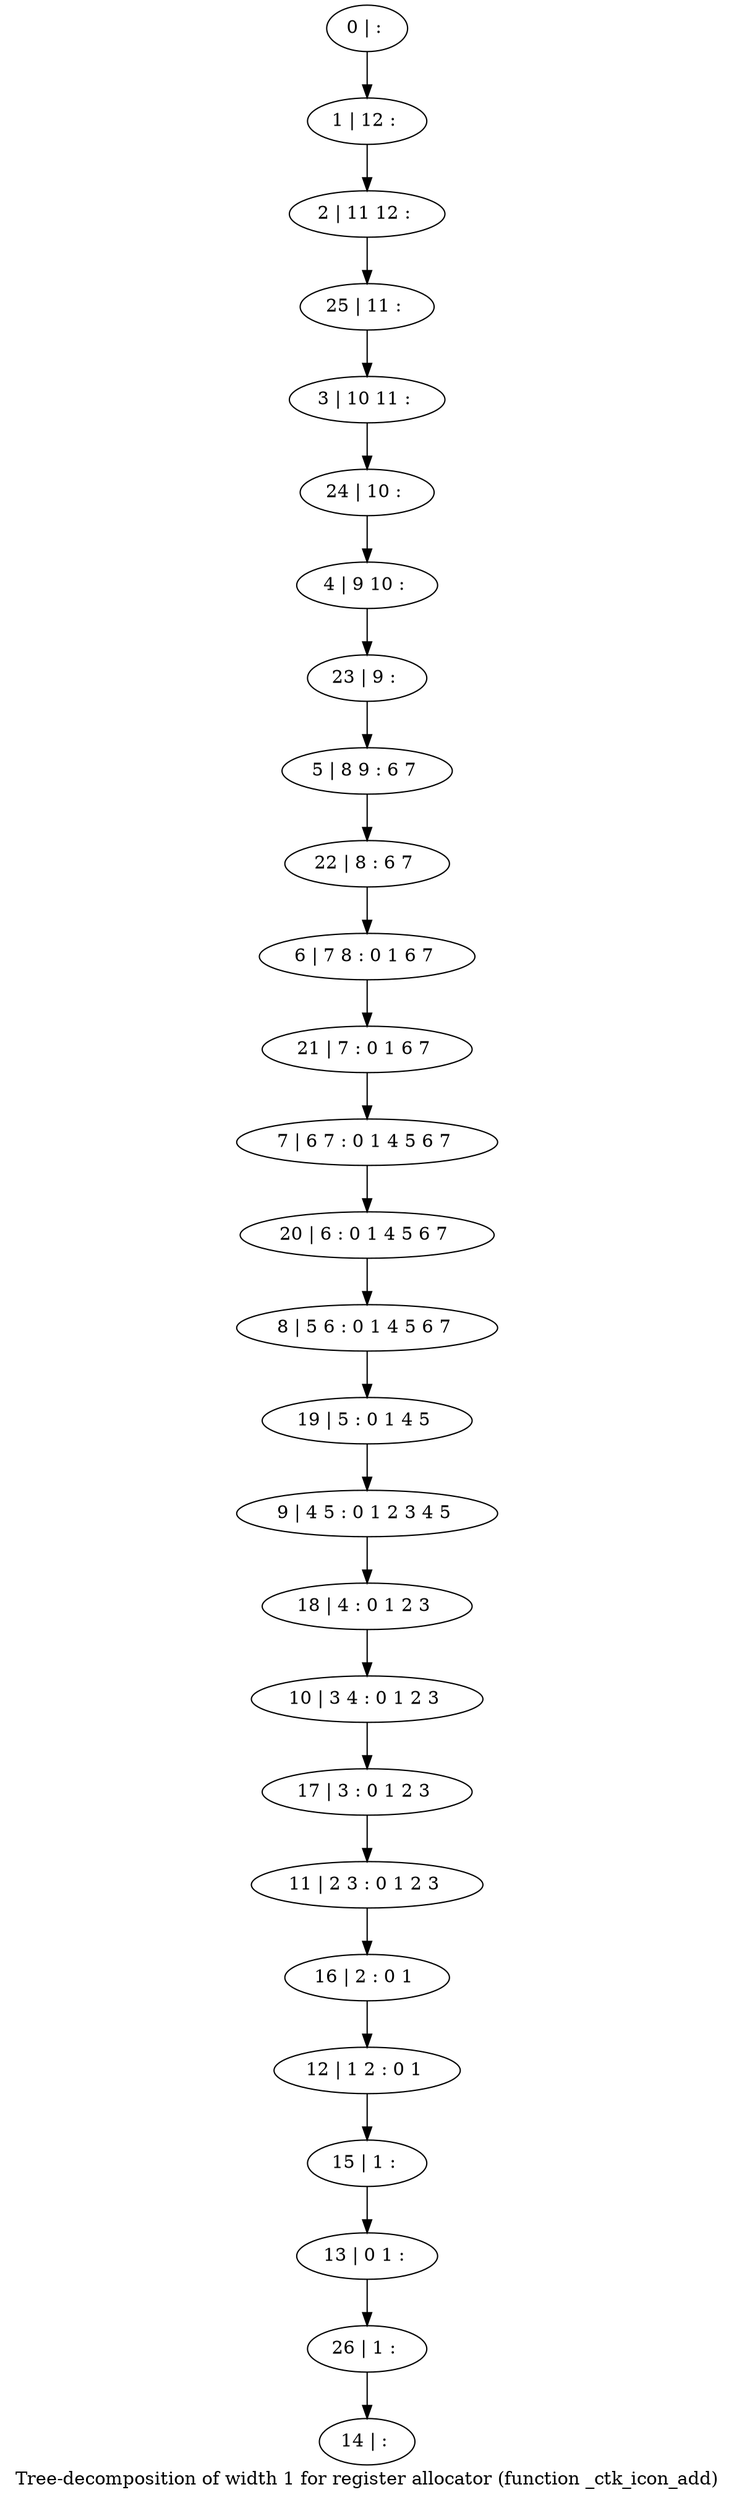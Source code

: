 digraph G {
graph [label="Tree-decomposition of width 1 for register allocator (function _ctk_icon_add)"]
0[label="0 | : "];
1[label="1 | 12 : "];
2[label="2 | 11 12 : "];
3[label="3 | 10 11 : "];
4[label="4 | 9 10 : "];
5[label="5 | 8 9 : 6 7 "];
6[label="6 | 7 8 : 0 1 6 7 "];
7[label="7 | 6 7 : 0 1 4 5 6 7 "];
8[label="8 | 5 6 : 0 1 4 5 6 7 "];
9[label="9 | 4 5 : 0 1 2 3 4 5 "];
10[label="10 | 3 4 : 0 1 2 3 "];
11[label="11 | 2 3 : 0 1 2 3 "];
12[label="12 | 1 2 : 0 1 "];
13[label="13 | 0 1 : "];
14[label="14 | : "];
15[label="15 | 1 : "];
16[label="16 | 2 : 0 1 "];
17[label="17 | 3 : 0 1 2 3 "];
18[label="18 | 4 : 0 1 2 3 "];
19[label="19 | 5 : 0 1 4 5 "];
20[label="20 | 6 : 0 1 4 5 6 7 "];
21[label="21 | 7 : 0 1 6 7 "];
22[label="22 | 8 : 6 7 "];
23[label="23 | 9 : "];
24[label="24 | 10 : "];
25[label="25 | 11 : "];
26[label="26 | 1 : "];
0->1 ;
1->2 ;
15->13 ;
12->15 ;
16->12 ;
11->16 ;
17->11 ;
10->17 ;
18->10 ;
9->18 ;
19->9 ;
8->19 ;
20->8 ;
7->20 ;
21->7 ;
6->21 ;
22->6 ;
5->22 ;
23->5 ;
4->23 ;
24->4 ;
3->24 ;
25->3 ;
2->25 ;
26->14 ;
13->26 ;
}
